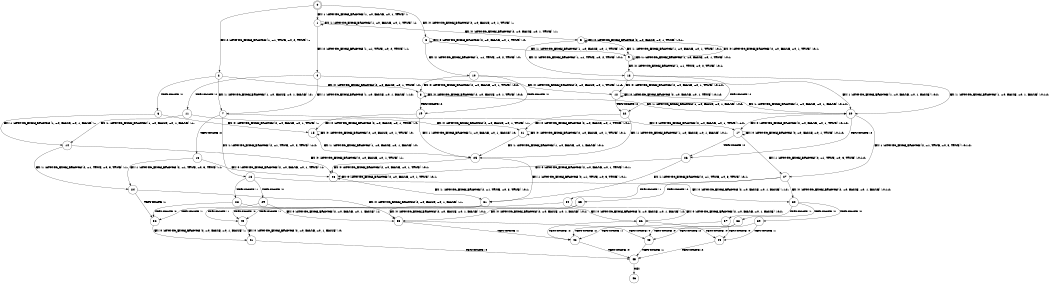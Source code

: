 digraph BCG {
size = "7, 10.5";
center = TRUE;
node [shape = circle];
0 [peripheries = 2];
0 -> 1 [label = "EX !1 !ATOMIC_EXCH_BRANCH (1, +0, FALSE, +0, 1, TRUE) !::"];
0 -> 2 [label = "EX !2 !ATOMIC_EXCH_BRANCH (1, +1, TRUE, +0, 2, TRUE) !::"];
0 -> 3 [label = "EX !0 !ATOMIC_EXCH_BRANCH (2, +0, FALSE, +0, 1, TRUE) !::"];
1 -> 4 [label = "EX !2 !ATOMIC_EXCH_BRANCH (1, +1, TRUE, +0, 2, TRUE) !:1:"];
1 -> 5 [label = "EX !0 !ATOMIC_EXCH_BRANCH (2, +0, FALSE, +0, 1, TRUE) !:1:"];
1 -> 1 [label = "EX !1 !ATOMIC_EXCH_BRANCH (1, +0, FALSE, +0, 1, TRUE) !:1:"];
2 -> 6 [label = "TERMINATE !2"];
2 -> 7 [label = "EX !1 !ATOMIC_EXCH_BRANCH (1, +0, FALSE, +0, 1, FALSE) !:2:"];
2 -> 8 [label = "EX !0 !ATOMIC_EXCH_BRANCH (2, +0, FALSE, +0, 1, TRUE) !:2:"];
3 -> 9 [label = "EX !1 !ATOMIC_EXCH_BRANCH (1, +0, FALSE, +0, 1, TRUE) !:0:"];
3 -> 10 [label = "EX !2 !ATOMIC_EXCH_BRANCH (1, +1, TRUE, +0, 2, TRUE) !:0:"];
3 -> 3 [label = "EX !0 !ATOMIC_EXCH_BRANCH (2, +0, FALSE, +0, 1, TRUE) !:0:"];
4 -> 11 [label = "TERMINATE !2"];
4 -> 12 [label = "EX !0 !ATOMIC_EXCH_BRANCH (2, +0, FALSE, +0, 1, TRUE) !:1:2:"];
4 -> 7 [label = "EX !1 !ATOMIC_EXCH_BRANCH (1, +0, FALSE, +0, 1, FALSE) !:1:2:"];
5 -> 13 [label = "EX !2 !ATOMIC_EXCH_BRANCH (1, +1, TRUE, +0, 2, TRUE) !:0:1:"];
5 -> 9 [label = "EX !1 !ATOMIC_EXCH_BRANCH (1, +0, FALSE, +0, 1, TRUE) !:0:1:"];
5 -> 5 [label = "EX !0 !ATOMIC_EXCH_BRANCH (2, +0, FALSE, +0, 1, TRUE) !:0:1:"];
6 -> 14 [label = "EX !1 !ATOMIC_EXCH_BRANCH (1, +0, FALSE, +0, 1, FALSE) !::"];
6 -> 15 [label = "EX !0 !ATOMIC_EXCH_BRANCH (2, +0, FALSE, +0, 1, TRUE) !::"];
7 -> 16 [label = "TERMINATE !2"];
7 -> 17 [label = "EX !0 !ATOMIC_EXCH_BRANCH (2, +0, FALSE, +0, 1, TRUE) !:1:2:"];
7 -> 18 [label = "EX !1 !ATOMIC_EXCH_BRANCH (2, +1, TRUE, +0, 3, TRUE) !:1:2:"];
8 -> 19 [label = "TERMINATE !2"];
8 -> 20 [label = "EX !1 !ATOMIC_EXCH_BRANCH (1, +0, FALSE, +0, 1, FALSE) !:0:2:"];
8 -> 8 [label = "EX !0 !ATOMIC_EXCH_BRANCH (2, +0, FALSE, +0, 1, TRUE) !:0:2:"];
9 -> 13 [label = "EX !2 !ATOMIC_EXCH_BRANCH (1, +1, TRUE, +0, 2, TRUE) !:0:1:"];
9 -> 9 [label = "EX !1 !ATOMIC_EXCH_BRANCH (1, +0, FALSE, +0, 1, TRUE) !:0:1:"];
9 -> 5 [label = "EX !0 !ATOMIC_EXCH_BRANCH (2, +0, FALSE, +0, 1, TRUE) !:0:1:"];
10 -> 19 [label = "TERMINATE !2"];
10 -> 20 [label = "EX !1 !ATOMIC_EXCH_BRANCH (1, +0, FALSE, +0, 1, FALSE) !:0:2:"];
10 -> 8 [label = "EX !0 !ATOMIC_EXCH_BRANCH (2, +0, FALSE, +0, 1, TRUE) !:0:2:"];
11 -> 14 [label = "EX !1 !ATOMIC_EXCH_BRANCH (1, +0, FALSE, +0, 1, FALSE) !:1:"];
11 -> 21 [label = "EX !0 !ATOMIC_EXCH_BRANCH (2, +0, FALSE, +0, 1, TRUE) !:1:"];
12 -> 22 [label = "TERMINATE !2"];
12 -> 20 [label = "EX !1 !ATOMIC_EXCH_BRANCH (1, +0, FALSE, +0, 1, FALSE) !:0:1:2:"];
12 -> 12 [label = "EX !0 !ATOMIC_EXCH_BRANCH (2, +0, FALSE, +0, 1, TRUE) !:0:1:2:"];
13 -> 22 [label = "TERMINATE !2"];
13 -> 20 [label = "EX !1 !ATOMIC_EXCH_BRANCH (1, +0, FALSE, +0, 1, FALSE) !:0:1:2:"];
13 -> 12 [label = "EX !0 !ATOMIC_EXCH_BRANCH (2, +0, FALSE, +0, 1, TRUE) !:0:1:2:"];
14 -> 23 [label = "EX !0 !ATOMIC_EXCH_BRANCH (2, +0, FALSE, +0, 1, TRUE) !:1:"];
14 -> 24 [label = "EX !1 !ATOMIC_EXCH_BRANCH (2, +1, TRUE, +0, 3, TRUE) !:1:"];
15 -> 25 [label = "EX !1 !ATOMIC_EXCH_BRANCH (1, +0, FALSE, +0, 1, FALSE) !:0:"];
15 -> 15 [label = "EX !0 !ATOMIC_EXCH_BRANCH (2, +0, FALSE, +0, 1, TRUE) !:0:"];
16 -> 24 [label = "EX !1 !ATOMIC_EXCH_BRANCH (2, +1, TRUE, +0, 3, TRUE) !:1:"];
16 -> 23 [label = "EX !0 !ATOMIC_EXCH_BRANCH (2, +0, FALSE, +0, 1, TRUE) !:1:"];
17 -> 26 [label = "TERMINATE !2"];
17 -> 27 [label = "EX !1 !ATOMIC_EXCH_BRANCH (2, +1, TRUE, +0, 3, TRUE) !:0:1:2:"];
17 -> 17 [label = "EX !0 !ATOMIC_EXCH_BRANCH (2, +0, FALSE, +0, 1, TRUE) !:0:1:2:"];
18 -> 28 [label = "TERMINATE !1"];
18 -> 29 [label = "TERMINATE !2"];
18 -> 30 [label = "EX !0 !ATOMIC_EXCH_BRANCH (2, +0, FALSE, +0, 1, FALSE) !:1:2:"];
19 -> 15 [label = "EX !0 !ATOMIC_EXCH_BRANCH (2, +0, FALSE, +0, 1, TRUE) !:0:"];
19 -> 25 [label = "EX !1 !ATOMIC_EXCH_BRANCH (1, +0, FALSE, +0, 1, FALSE) !:0:"];
20 -> 26 [label = "TERMINATE !2"];
20 -> 27 [label = "EX !1 !ATOMIC_EXCH_BRANCH (2, +1, TRUE, +0, 3, TRUE) !:0:1:2:"];
20 -> 17 [label = "EX !0 !ATOMIC_EXCH_BRANCH (2, +0, FALSE, +0, 1, TRUE) !:0:1:2:"];
21 -> 25 [label = "EX !1 !ATOMIC_EXCH_BRANCH (1, +0, FALSE, +0, 1, FALSE) !:0:1:"];
21 -> 21 [label = "EX !0 !ATOMIC_EXCH_BRANCH (2, +0, FALSE, +0, 1, TRUE) !:0:1:"];
22 -> 25 [label = "EX !1 !ATOMIC_EXCH_BRANCH (1, +0, FALSE, +0, 1, FALSE) !:0:1:"];
22 -> 21 [label = "EX !0 !ATOMIC_EXCH_BRANCH (2, +0, FALSE, +0, 1, TRUE) !:0:1:"];
23 -> 31 [label = "EX !1 !ATOMIC_EXCH_BRANCH (2, +1, TRUE, +0, 3, TRUE) !:0:1:"];
23 -> 23 [label = "EX !0 !ATOMIC_EXCH_BRANCH (2, +0, FALSE, +0, 1, TRUE) !:0:1:"];
24 -> 32 [label = "TERMINATE !1"];
24 -> 33 [label = "EX !0 !ATOMIC_EXCH_BRANCH (2, +0, FALSE, +0, 1, FALSE) !:1:"];
25 -> 31 [label = "EX !1 !ATOMIC_EXCH_BRANCH (2, +1, TRUE, +0, 3, TRUE) !:0:1:"];
25 -> 23 [label = "EX !0 !ATOMIC_EXCH_BRANCH (2, +0, FALSE, +0, 1, TRUE) !:0:1:"];
26 -> 31 [label = "EX !1 !ATOMIC_EXCH_BRANCH (2, +1, TRUE, +0, 3, TRUE) !:0:1:"];
26 -> 23 [label = "EX !0 !ATOMIC_EXCH_BRANCH (2, +0, FALSE, +0, 1, TRUE) !:0:1:"];
27 -> 34 [label = "TERMINATE !1"];
27 -> 35 [label = "TERMINATE !2"];
27 -> 30 [label = "EX !0 !ATOMIC_EXCH_BRANCH (2, +0, FALSE, +0, 1, FALSE) !:0:1:2:"];
28 -> 32 [label = "TERMINATE !2"];
28 -> 36 [label = "EX !0 !ATOMIC_EXCH_BRANCH (2, +0, FALSE, +0, 1, FALSE) !:2:"];
29 -> 32 [label = "TERMINATE !1"];
29 -> 33 [label = "EX !0 !ATOMIC_EXCH_BRANCH (2, +0, FALSE, +0, 1, FALSE) !:1:"];
30 -> 37 [label = "TERMINATE !1"];
30 -> 38 [label = "TERMINATE !2"];
30 -> 39 [label = "TERMINATE !0"];
31 -> 40 [label = "TERMINATE !1"];
31 -> 33 [label = "EX !0 !ATOMIC_EXCH_BRANCH (2, +0, FALSE, +0, 1, FALSE) !:0:1:"];
32 -> 41 [label = "EX !0 !ATOMIC_EXCH_BRANCH (2, +0, FALSE, +0, 1, FALSE) !::"];
33 -> 42 [label = "TERMINATE !1"];
33 -> 43 [label = "TERMINATE !0"];
34 -> 36 [label = "EX !0 !ATOMIC_EXCH_BRANCH (2, +0, FALSE, +0, 1, FALSE) !:0:2:"];
34 -> 40 [label = "TERMINATE !2"];
35 -> 33 [label = "EX !0 !ATOMIC_EXCH_BRANCH (2, +0, FALSE, +0, 1, FALSE) !:0:1:"];
35 -> 40 [label = "TERMINATE !1"];
36 -> 42 [label = "TERMINATE !2"];
36 -> 44 [label = "TERMINATE !0"];
37 -> 42 [label = "TERMINATE !2"];
37 -> 44 [label = "TERMINATE !0"];
38 -> 42 [label = "TERMINATE !1"];
38 -> 43 [label = "TERMINATE !0"];
39 -> 44 [label = "TERMINATE !1"];
39 -> 43 [label = "TERMINATE !2"];
40 -> 41 [label = "EX !0 !ATOMIC_EXCH_BRANCH (2, +0, FALSE, +0, 1, FALSE) !:0:"];
41 -> 45 [label = "TERMINATE !0"];
42 -> 45 [label = "TERMINATE !0"];
43 -> 45 [label = "TERMINATE !1"];
44 -> 45 [label = "TERMINATE !2"];
45 -> 46 [label = "exit"];
}
